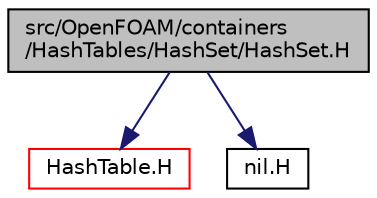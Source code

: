 digraph "src/OpenFOAM/containers/HashTables/HashSet/HashSet.H"
{
  bgcolor="transparent";
  edge [fontname="Helvetica",fontsize="10",labelfontname="Helvetica",labelfontsize="10"];
  node [fontname="Helvetica",fontsize="10",shape=record];
  Node0 [label="src/OpenFOAM/containers\l/HashTables/HashSet/HashSet.H",height=0.2,width=0.4,color="black", fillcolor="grey75", style="filled", fontcolor="black"];
  Node0 -> Node1 [color="midnightblue",fontsize="10",style="solid",fontname="Helvetica"];
  Node1 [label="HashTable.H",height=0.2,width=0.4,color="red",URL="$a09179.html"];
  Node0 -> Node57 [color="midnightblue",fontsize="10",style="solid",fontname="Helvetica"];
  Node57 [label="nil.H",height=0.2,width=0.4,color="black",URL="$a13199.html"];
}
